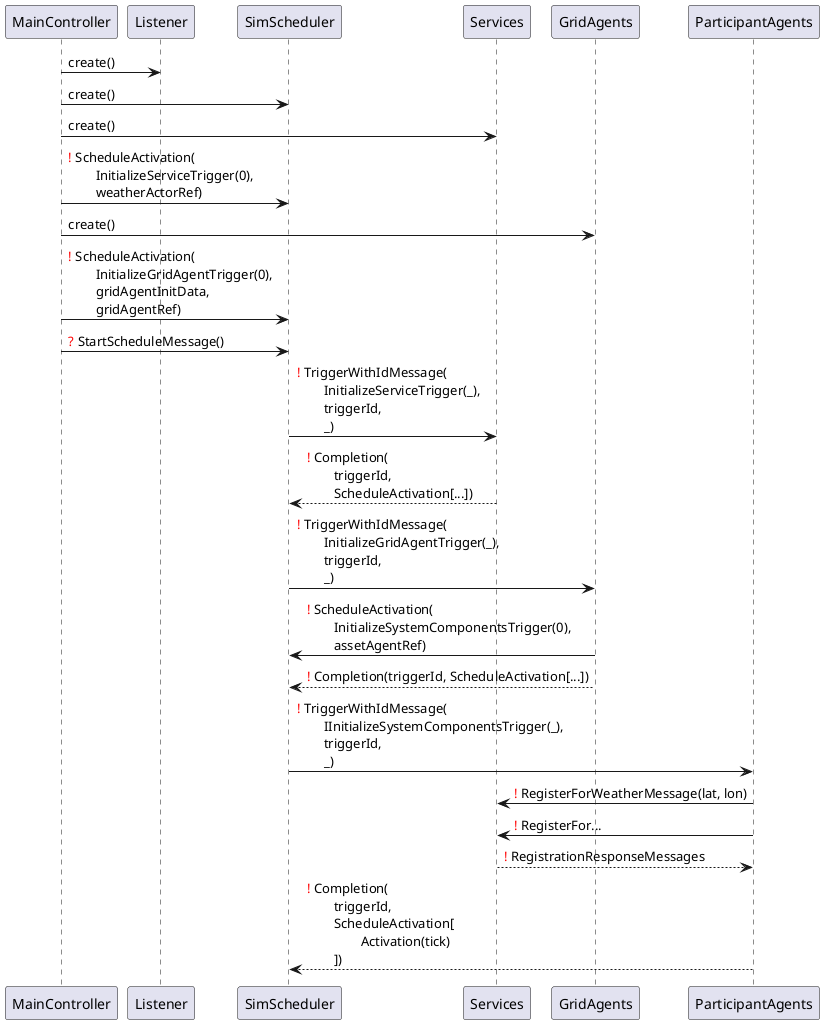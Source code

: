 @startuml
MainController -> Listener: create()
MainController -> SimScheduler: create()
MainController -> Services: create()
MainController -> SimScheduler: <font color=red>!</font> ScheduleActivation(\n\tInitializeServiceTrigger(0),\n\tweatherActorRef)
MainController -> GridAgents: create()
MainController -> SimScheduler: <font color=red>!</font> ScheduleActivation(\n\tInitializeGridAgentTrigger(0),\n\tgridAgentInitData,\n\tgridAgentRef)
MainController -> SimScheduler: <font color=red>?</font> StartScheduleMessage()
SimScheduler -> Services: <font color=red>!</font> TriggerWithIdMessage(\n\tInitializeServiceTrigger(_),\n\ttriggerId,\n\t_)
Services --> SimScheduler: <font color=red>!</font> Completion(\n\ttriggerId,\n\tScheduleActivation[...])
SimScheduler -> GridAgents: <font color=red>!</font> TriggerWithIdMessage(\n\tInitializeGridAgentTrigger(_),\n\ttriggerId,\n\t_)
GridAgents -> SimScheduler: <font color=red>!</font> ScheduleActivation(\n\tInitializeSystemComponentsTrigger(0),\n\tassetAgentRef)
GridAgents --> SimScheduler: <font color=red>!</font> Completion(triggerId, ScheduleActivation[...])
SimScheduler -> ParticipantAgents: <font color=red>!</font> TriggerWithIdMessage(\n\tIInitializeSystemComponentsTrigger(_),\n\ttriggerId,\n\t_)
ParticipantAgents -> Services: <font color=red>!</font> RegisterForWeatherMessage(lat, lon)
ParticipantAgents -> Services: <font color=red>!</font> RegisterFor...
Services --> ParticipantAgents: <font color=red>!</font> RegistrationResponseMessages
ParticipantAgents --> SimScheduler: <font color=red>!</font> Completion(\n\ttriggerId,\n\tScheduleActivation[\n\t\tActivation(tick)\n\t])
@enduml
